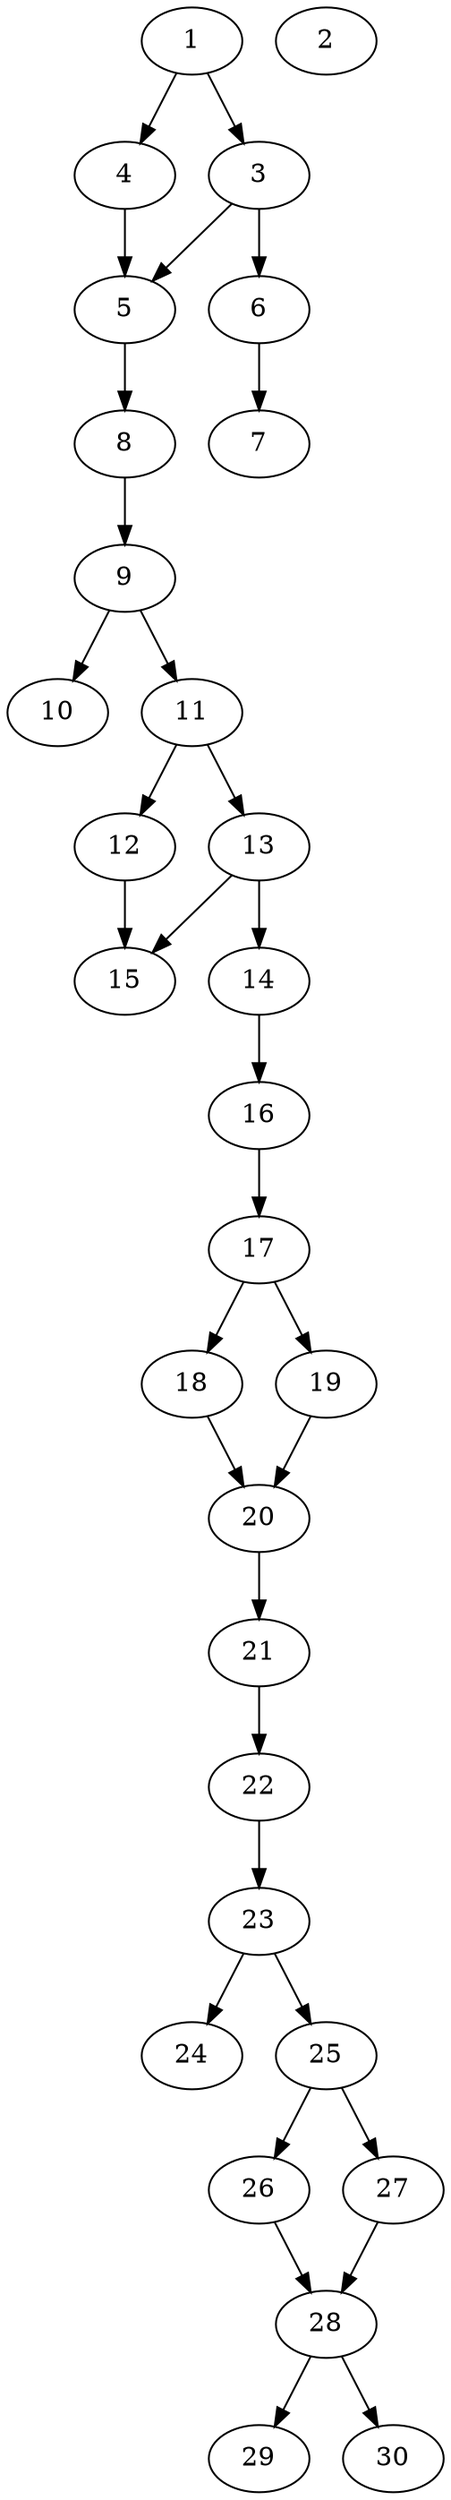 // DAG automatically generated by daggen at Thu Oct  3 14:04:19 2019
// ./daggen --dot -n 30 --ccr 0.4 --fat 0.3 --regular 0.9 --density 0.6 --mindata 5242880 --maxdata 52428800 
digraph G {
  1 [size="77588480", alpha="0.17", expect_size="31035392"] 
  1 -> 3 [size ="31035392"]
  1 -> 4 [size ="31035392"]
  2 [size="95459840", alpha="0.05", expect_size="38183936"] 
  3 [size="81743360", alpha="0.05", expect_size="32697344"] 
  3 -> 5 [size ="32697344"]
  3 -> 6 [size ="32697344"]
  4 [size="111104000", alpha="0.06", expect_size="44441600"] 
  4 -> 5 [size ="44441600"]
  5 [size="63825920", alpha="0.04", expect_size="25530368"] 
  5 -> 8 [size ="25530368"]
  6 [size="35417600", alpha="0.01", expect_size="14167040"] 
  6 -> 7 [size ="14167040"]
  7 [size="130142720", alpha="0.03", expect_size="52057088"] 
  8 [size="40294400", alpha="0.11", expect_size="16117760"] 
  8 -> 9 [size ="16117760"]
  9 [size="43960320", alpha="0.17", expect_size="17584128"] 
  9 -> 10 [size ="17584128"]
  9 -> 11 [size ="17584128"]
  10 [size="21447680", alpha="0.01", expect_size="8579072"] 
  11 [size="128394240", alpha="0.11", expect_size="51357696"] 
  11 -> 12 [size ="51357696"]
  11 -> 13 [size ="51357696"]
  12 [size="112473600", alpha="0.07", expect_size="44989440"] 
  12 -> 15 [size ="44989440"]
  13 [size="24977920", alpha="0.14", expect_size="9991168"] 
  13 -> 14 [size ="9991168"]
  13 -> 15 [size ="9991168"]
  14 [size="53690880", alpha="0.18", expect_size="21476352"] 
  14 -> 16 [size ="21476352"]
  15 [size="91896320", alpha="0.19", expect_size="36758528"] 
  16 [size="117777920", alpha="0.02", expect_size="47111168"] 
  16 -> 17 [size ="47111168"]
  17 [size="126169600", alpha="0.16", expect_size="50467840"] 
  17 -> 18 [size ="50467840"]
  17 -> 19 [size ="50467840"]
  18 [size="22999040", alpha="0.03", expect_size="9199616"] 
  18 -> 20 [size ="9199616"]
  19 [size="86801920", alpha="0.13", expect_size="34720768"] 
  19 -> 20 [size ="34720768"]
  20 [size="70656000", alpha="0.17", expect_size="28262400"] 
  20 -> 21 [size ="28262400"]
  21 [size="78919680", alpha="0.13", expect_size="31567872"] 
  21 -> 22 [size ="31567872"]
  22 [size="24995840", alpha="0.02", expect_size="9998336"] 
  22 -> 23 [size ="9998336"]
  23 [size="67727360", alpha="0.03", expect_size="27090944"] 
  23 -> 24 [size ="27090944"]
  23 -> 25 [size ="27090944"]
  24 [size="32048640", alpha="0.01", expect_size="12819456"] 
  25 [size="18332160", alpha="0.07", expect_size="7332864"] 
  25 -> 26 [size ="7332864"]
  25 -> 27 [size ="7332864"]
  26 [size="128227840", alpha="0.17", expect_size="51291136"] 
  26 -> 28 [size ="51291136"]
  27 [size="22159360", alpha="0.07", expect_size="8863744"] 
  27 -> 28 [size ="8863744"]
  28 [size="114816000", alpha="0.01", expect_size="45926400"] 
  28 -> 29 [size ="45926400"]
  28 -> 30 [size ="45926400"]
  29 [size="13800960", alpha="0.01", expect_size="5520384"] 
  30 [size="90460160", alpha="0.02", expect_size="36184064"] 
}
